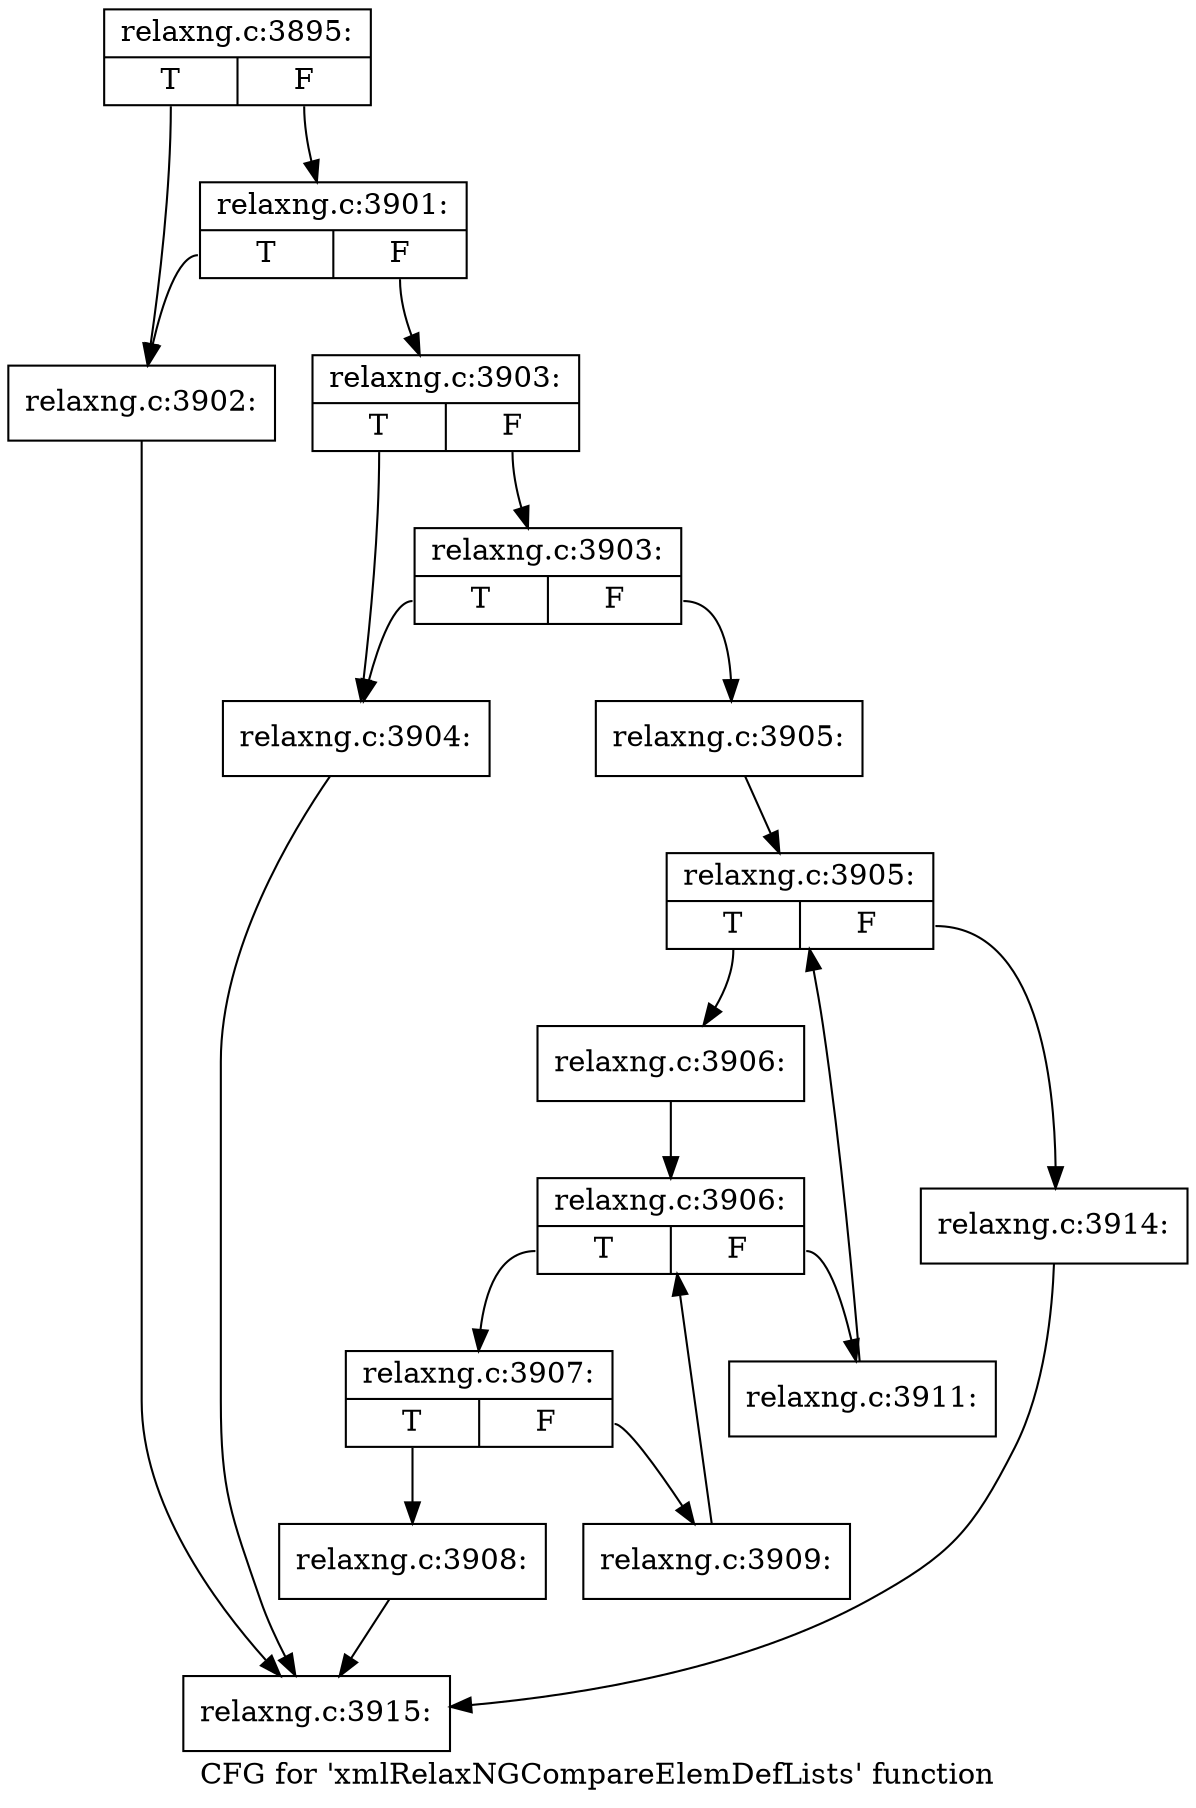 digraph "CFG for 'xmlRelaxNGCompareElemDefLists' function" {
	label="CFG for 'xmlRelaxNGCompareElemDefLists' function";

	Node0x555e9c581a80 [shape=record,label="{relaxng.c:3895:|{<s0>T|<s1>F}}"];
	Node0x555e9c581a80:s0 -> Node0x555e9c582c30;
	Node0x555e9c581a80:s1 -> Node0x555e9c582cd0;
	Node0x555e9c582cd0 [shape=record,label="{relaxng.c:3901:|{<s0>T|<s1>F}}"];
	Node0x555e9c582cd0:s0 -> Node0x555e9c582c30;
	Node0x555e9c582cd0:s1 -> Node0x555e9c582c80;
	Node0x555e9c582c30 [shape=record,label="{relaxng.c:3902:}"];
	Node0x555e9c582c30 -> Node0x555e9c581ad0;
	Node0x555e9c582c80 [shape=record,label="{relaxng.c:3903:|{<s0>T|<s1>F}}"];
	Node0x555e9c582c80:s0 -> Node0x555e9c5833c0;
	Node0x555e9c582c80:s1 -> Node0x555e9c583460;
	Node0x555e9c583460 [shape=record,label="{relaxng.c:3903:|{<s0>T|<s1>F}}"];
	Node0x555e9c583460:s0 -> Node0x555e9c5833c0;
	Node0x555e9c583460:s1 -> Node0x555e9c583410;
	Node0x555e9c5833c0 [shape=record,label="{relaxng.c:3904:}"];
	Node0x555e9c5833c0 -> Node0x555e9c581ad0;
	Node0x555e9c583410 [shape=record,label="{relaxng.c:3905:}"];
	Node0x555e9c583410 -> Node0x555e9c583c40;
	Node0x555e9c583c40 [shape=record,label="{relaxng.c:3905:|{<s0>T|<s1>F}}"];
	Node0x555e9c583c40:s0 -> Node0x555e9c584090;
	Node0x555e9c583c40:s1 -> Node0x555e9c583e20;
	Node0x555e9c584090 [shape=record,label="{relaxng.c:3906:}"];
	Node0x555e9c584090 -> Node0x555e9c5841d0;
	Node0x555e9c5841d0 [shape=record,label="{relaxng.c:3906:|{<s0>T|<s1>F}}"];
	Node0x555e9c5841d0:s0 -> Node0x555e9c5845b0;
	Node0x555e9c5841d0:s1 -> Node0x555e9c584310;
	Node0x555e9c5845b0 [shape=record,label="{relaxng.c:3907:|{<s0>T|<s1>F}}"];
	Node0x555e9c5845b0:s0 -> Node0x555e9c584760;
	Node0x555e9c5845b0:s1 -> Node0x555e9c5847b0;
	Node0x555e9c584760 [shape=record,label="{relaxng.c:3908:}"];
	Node0x555e9c584760 -> Node0x555e9c581ad0;
	Node0x555e9c5847b0 [shape=record,label="{relaxng.c:3909:}"];
	Node0x555e9c5847b0 -> Node0x555e9c5841d0;
	Node0x555e9c584310 [shape=record,label="{relaxng.c:3911:}"];
	Node0x555e9c584310 -> Node0x555e9c583c40;
	Node0x555e9c583e20 [shape=record,label="{relaxng.c:3914:}"];
	Node0x555e9c583e20 -> Node0x555e9c581ad0;
	Node0x555e9c581ad0 [shape=record,label="{relaxng.c:3915:}"];
}
